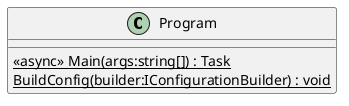 @startuml
class Program {
    <<async>> {static} Main(args:string[]) : Task
    {static} BuildConfig(builder:IConfigurationBuilder) : void
}
@enduml
